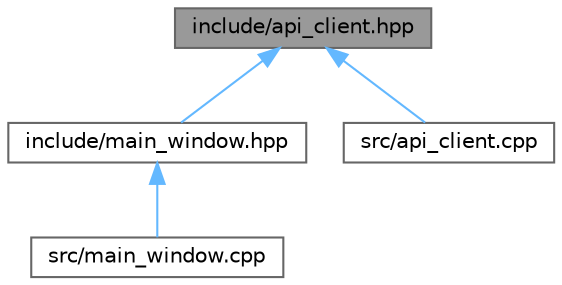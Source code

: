digraph "include/api_client.hpp"
{
 // LATEX_PDF_SIZE
  bgcolor="transparent";
  edge [fontname=Helvetica,fontsize=10,labelfontname=Helvetica,labelfontsize=10];
  node [fontname=Helvetica,fontsize=10,shape=box,height=0.2,width=0.4];
  Node1 [id="Node000001",label="include/api_client.hpp",height=0.2,width=0.4,color="gray40", fillcolor="grey60", style="filled", fontcolor="black",tooltip="Klasa klienta API do pobierania danych o jakości powietrza z GIOŚ"];
  Node1 -> Node2 [id="edge1_Node000001_Node000002",dir="back",color="steelblue1",style="solid",tooltip=" "];
  Node2 [id="Node000002",label="include/main_window.hpp",height=0.2,width=0.4,color="grey40", fillcolor="white", style="filled",URL="$main__window_8hpp.html",tooltip="Główne okno aplikacji do monitorowania jakości powietrza."];
  Node2 -> Node3 [id="edge2_Node000002_Node000003",dir="back",color="steelblue1",style="solid",tooltip=" "];
  Node3 [id="Node000003",label="src/main_window.cpp",height=0.2,width=0.4,color="grey40", fillcolor="white", style="filled",URL="$main__window_8cpp.html",tooltip="Implementacja głównego okna aplikacji."];
  Node1 -> Node4 [id="edge3_Node000001_Node000004",dir="back",color="steelblue1",style="solid",tooltip=" "];
  Node4 [id="Node000004",label="src/api_client.cpp",height=0.2,width=0.4,color="grey40", fillcolor="white", style="filled",URL="$api__client_8cpp.html",tooltip="Implementacja klienta API do pobierania danych o jakości powietrza z GIOŚ"];
}
